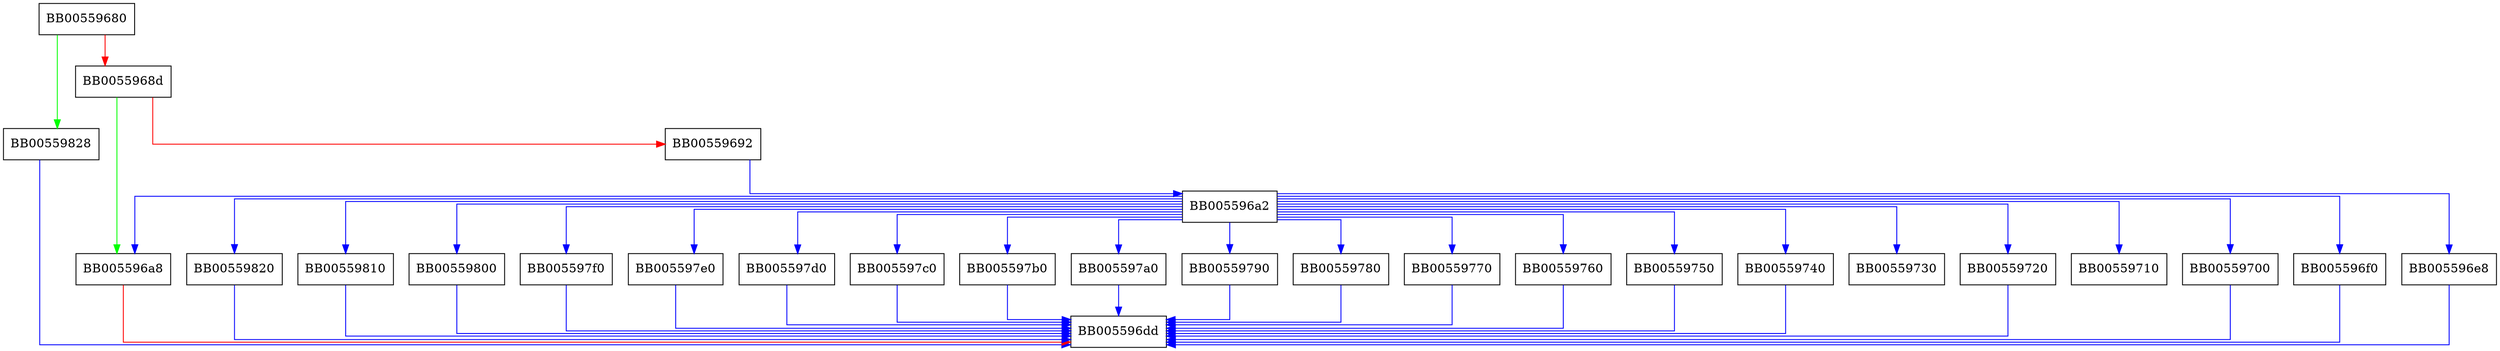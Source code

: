 digraph OSSL_CMP_CTX_get_option {
  node [shape="box"];
  graph [splines=ortho];
  BB00559680 -> BB00559828 [color="green"];
  BB00559680 -> BB0055968d [color="red"];
  BB0055968d -> BB005596a8 [color="green"];
  BB0055968d -> BB00559692 [color="red"];
  BB00559692 -> BB005596a2 [color="blue"];
  BB005596a2 -> BB00559820 [color="blue"];
  BB005596a2 -> BB005596a8 [color="blue"];
  BB005596a2 -> BB00559810 [color="blue"];
  BB005596a2 -> BB00559800 [color="blue"];
  BB005596a2 -> BB005597f0 [color="blue"];
  BB005596a2 -> BB005597e0 [color="blue"];
  BB005596a2 -> BB005597d0 [color="blue"];
  BB005596a2 -> BB005597c0 [color="blue"];
  BB005596a2 -> BB005597b0 [color="blue"];
  BB005596a2 -> BB005597a0 [color="blue"];
  BB005596a2 -> BB00559790 [color="blue"];
  BB005596a2 -> BB00559780 [color="blue"];
  BB005596a2 -> BB00559770 [color="blue"];
  BB005596a2 -> BB00559760 [color="blue"];
  BB005596a2 -> BB00559750 [color="blue"];
  BB005596a2 -> BB00559740 [color="blue"];
  BB005596a2 -> BB00559730 [color="blue"];
  BB005596a2 -> BB00559720 [color="blue"];
  BB005596a2 -> BB00559710 [color="blue"];
  BB005596a2 -> BB00559700 [color="blue"];
  BB005596a2 -> BB005596f0 [color="blue"];
  BB005596a2 -> BB005596e8 [color="blue"];
  BB005596a8 -> BB005596dd [color="red"];
  BB005596e8 -> BB005596dd [color="blue"];
  BB005596f0 -> BB005596dd [color="blue"];
  BB00559700 -> BB005596dd [color="blue"];
  BB00559720 -> BB005596dd [color="blue"];
  BB00559740 -> BB005596dd [color="blue"];
  BB00559750 -> BB005596dd [color="blue"];
  BB00559760 -> BB005596dd [color="blue"];
  BB00559770 -> BB005596dd [color="blue"];
  BB00559780 -> BB005596dd [color="blue"];
  BB00559790 -> BB005596dd [color="blue"];
  BB005597a0 -> BB005596dd [color="blue"];
  BB005597b0 -> BB005596dd [color="blue"];
  BB005597c0 -> BB005596dd [color="blue"];
  BB005597d0 -> BB005596dd [color="blue"];
  BB005597e0 -> BB005596dd [color="blue"];
  BB005597f0 -> BB005596dd [color="blue"];
  BB00559800 -> BB005596dd [color="blue"];
  BB00559810 -> BB005596dd [color="blue"];
  BB00559820 -> BB005596dd [color="blue"];
  BB00559828 -> BB005596dd [color="blue"];
}